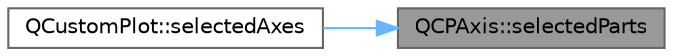 digraph "QCPAxis::selectedParts"
{
 // LATEX_PDF_SIZE
  bgcolor="transparent";
  edge [fontname=Helvetica,fontsize=10,labelfontname=Helvetica,labelfontsize=10];
  node [fontname=Helvetica,fontsize=10,shape=box,height=0.2,width=0.4];
  rankdir="RL";
  Node1 [label="QCPAxis::selectedParts",height=0.2,width=0.4,color="gray40", fillcolor="grey60", style="filled", fontcolor="black",tooltip=" "];
  Node1 -> Node2 [dir="back",color="steelblue1",style="solid"];
  Node2 [label="QCustomPlot::selectedAxes",height=0.2,width=0.4,color="grey40", fillcolor="white", style="filled",URL="$class_q_custom_plot.html#a7e6b07792b1cb2c31681596582d14dbe",tooltip=" "];
}
